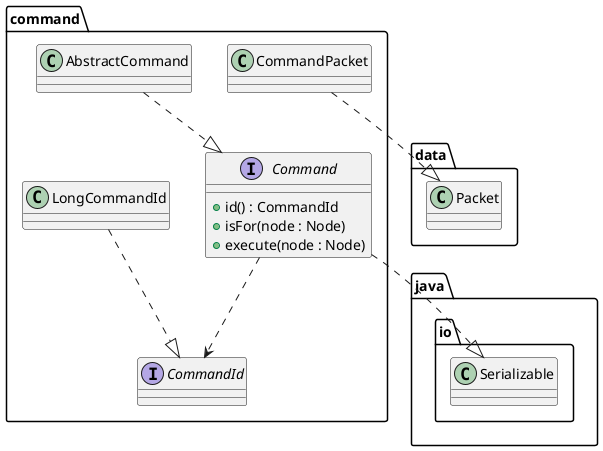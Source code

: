 @startuml
package command {
    class AbstractCommand {
    }

    interface CommandId {
    }

    interface Command {
        +id() : CommandId
        +isFor(node : Node)
        +execute(node : Node)
    }

    class CommandPacket {
    }

    class LongCommandId {
    }
}

package data {
    class Packet
}

package java.io {
    class Serializable
}

AbstractCommand ..|> Command

Command ..|> Serializable
Command ..> CommandId

CommandPacket ..|> Packet

LongCommandId ..|> CommandId

@enduml
